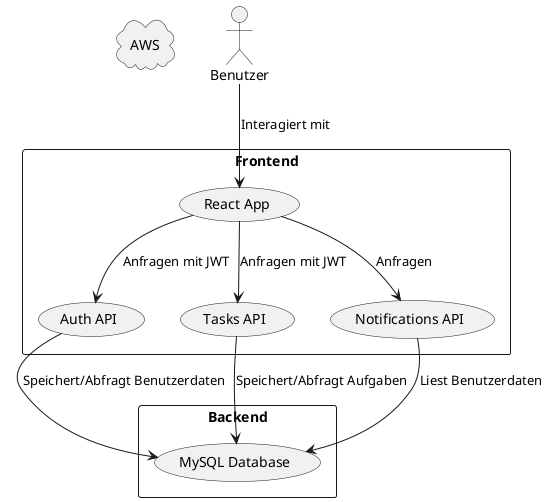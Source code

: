 @startuml
actor Benutzer

rectangle "Frontend" {
  Benutzer --> (React App) : "Interagiert mit"
  (React App) --> (Auth API) : "Anfragen mit JWT"
  (React App) --> (Tasks API) : "Anfragen mit JWT"
  (React App) --> (Notifications API) : "Anfragen"
}

rectangle "Backend" {
  (Auth API) --> (MySQL Database) : "Speichert/Abfragt Benutzerdaten"
  (Tasks API) --> (MySQL Database) : "Speichert/Abfragt Aufgaben"
  (Notifications API) --> (MySQL Database) : "Liest Benutzerdaten"
}

cloud "AWS" {
  (Auth API)
  (Tasks API)
  (Notifications API)
  (MySQL Database)
}
@enduml